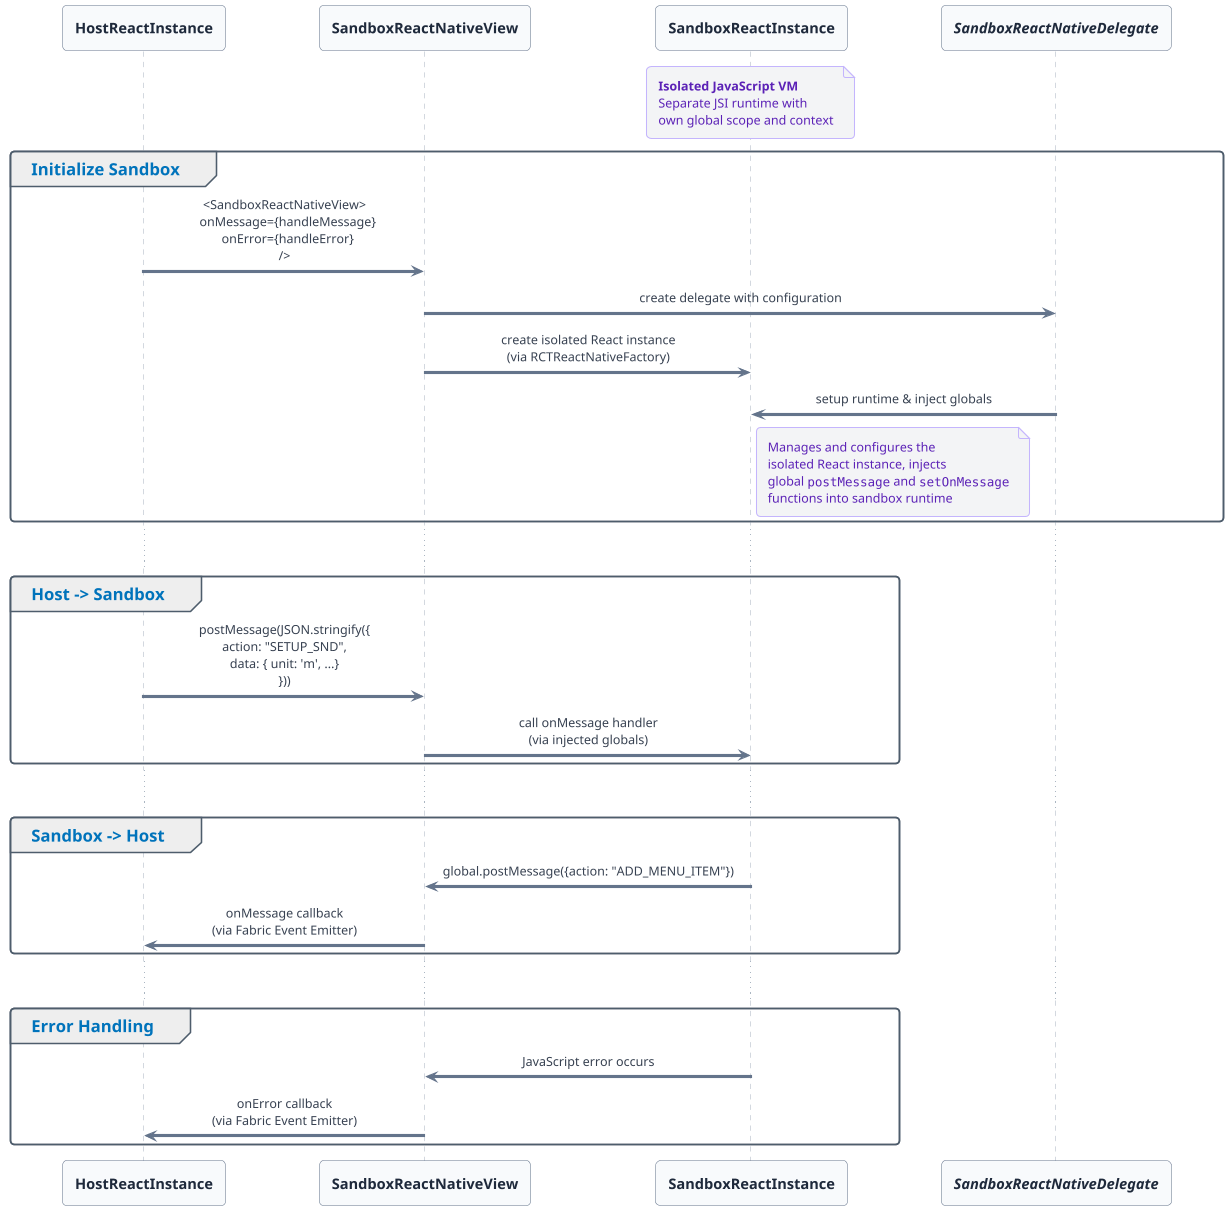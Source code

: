 @startuml

!theme aws-orange
skinparam DefaultFontSize 16
skinparam DefaultFontName "Inter, system-ui, sans-serif"

skinparam ParticipantBackgroundColor #F8FAFC
skinparam ParticipantBorderColor #64748B
skinparam ParticipantFontColor #1E293B
skinparam ParticipantFontSize 14
skinparam ParticipantFontStyle bold

skinparam ActorBackgroundColor #EFF6FF
skinparam ActorBorderColor #3B82F6
skinparam ActorFontColor #1E40AF

skinparam GroupBorderColor #E2E8F0
skinparam GroupBackgroundColor #F1F5F9
skinparam GroupFontColor #475569
skinparam GroupFontSize 13
skinparam GroupFontStyle bold

skinparam NoteBackgroundColor #F3F4F6
skinparam NoteBorderColor #C4B5FD
skinparam NoteFontColor #5B21B6
skinparam NoteFontSize 12

skinparam ArrowColor #64748B
skinparam ArrowFontColor #374151
skinparam ArrowFontSize 12

skinparam SequenceMessageAlign center

participant HostReactInstance
participant SandboxReactNativeView
participant SandboxReactInstance
participant "//SandboxReactNativeDelegate//" as Delegate

note over SandboxReactInstance
  **Isolated JavaScript VM**
  Separate JSI runtime with
  own global scope and context
end note

group Initialize Sandbox

HostReactInstance -> SandboxReactNativeView : <SandboxReactNativeView>\n  onMessage={handleMessage}\n  onError={handleError}\n/>
SandboxReactNativeView -> Delegate : create delegate with configuration
SandboxReactNativeView -> SandboxReactInstance : create isolated React instance\n(via RCTReactNativeFactory)
Delegate -> SandboxReactInstance : setup runtime & inject globals
note right of SandboxReactInstance
  Manages and configures the
  isolated React instance, injects
  global ""postMessage"" and ""setOnMessage""
  functions into sandbox runtime
end note

end

...

group Host -> Sandbox

HostReactInstance -> SandboxReactNativeView : postMessage(JSON.stringify({\naction: "SETUP_SND",\ndata: { unit: 'm', ...}\n}))
SandboxReactNativeView -> SandboxReactInstance: call onMessage handler\n(via injected globals)

end

...

group Sandbox -> Host

SandboxReactInstance -> SandboxReactNativeView : global.postMessage({action: "ADD_MENU_ITEM"})
SandboxReactNativeView -> HostReactInstance: onMessage callback\n(via Fabric Event Emitter)

end

...

group Error Handling

SandboxReactInstance -> SandboxReactNativeView : JavaScript error occurs
SandboxReactNativeView -> HostReactInstance: onError callback\n(via Fabric Event Emitter)

end

@enduml
